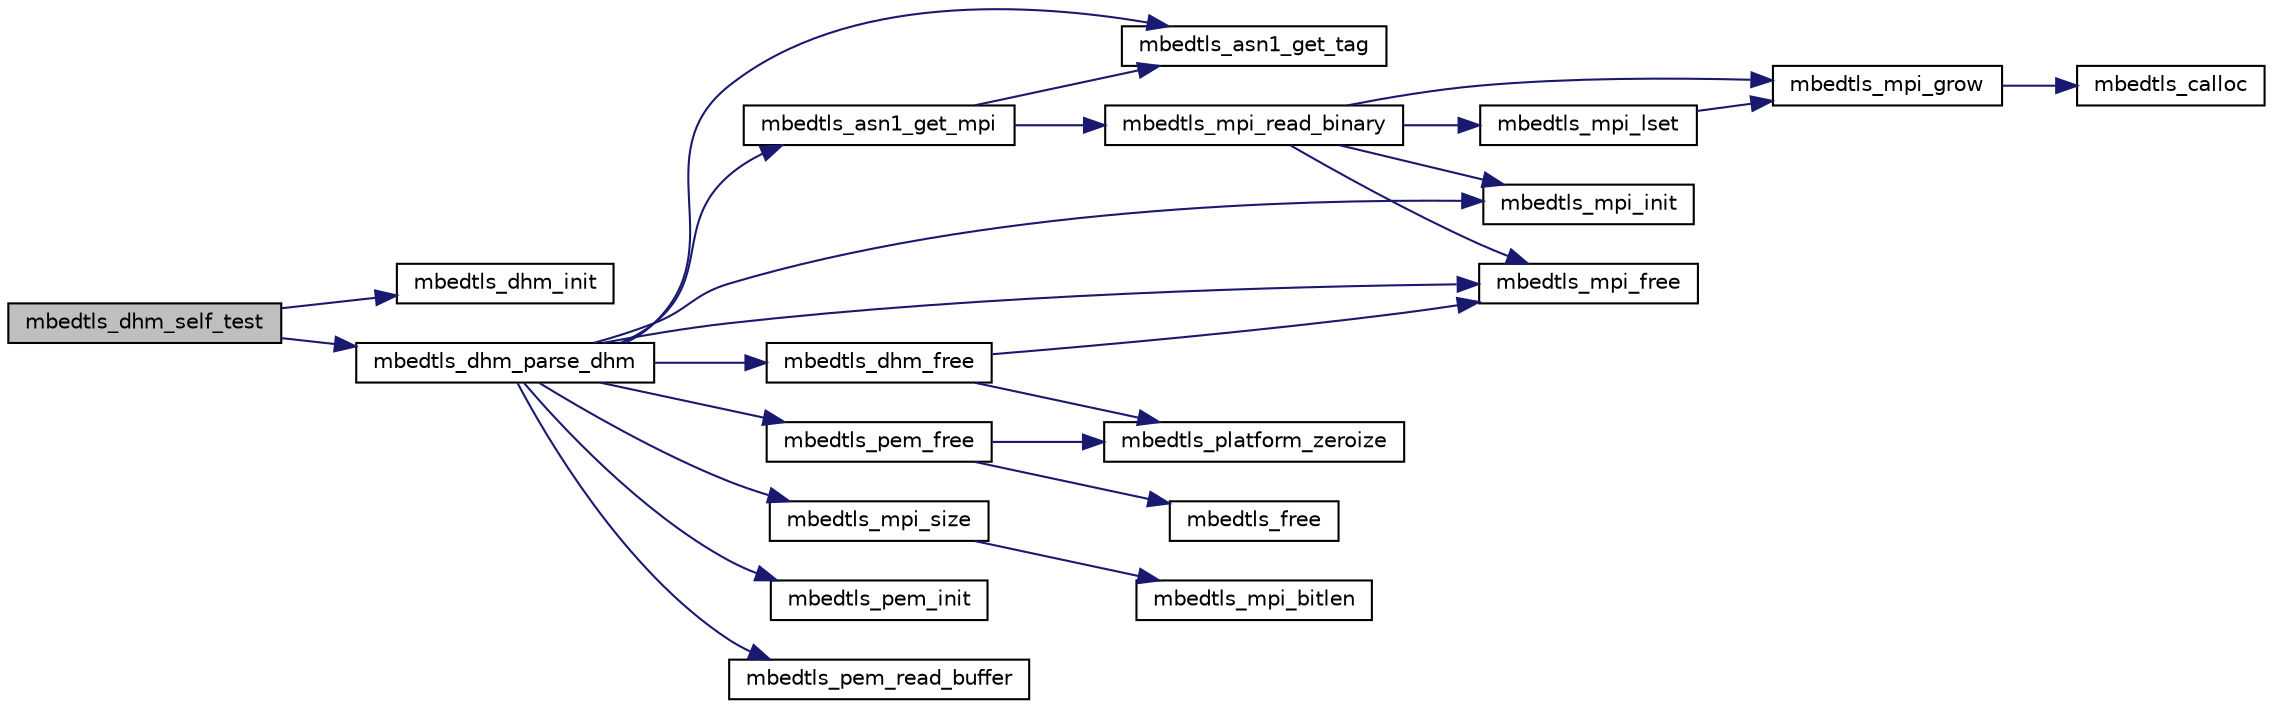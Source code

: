 digraph "mbedtls_dhm_self_test"
{
 // LATEX_PDF_SIZE
  edge [fontname="Helvetica",fontsize="10",labelfontname="Helvetica",labelfontsize="10"];
  node [fontname="Helvetica",fontsize="10",shape=record];
  rankdir="LR";
  Node1 [label="mbedtls_dhm_self_test",height=0.2,width=0.4,color="black", fillcolor="grey75", style="filled", fontcolor="black",tooltip="The DMH checkup routine."];
  Node1 -> Node2 [color="midnightblue",fontsize="10",style="solid",fontname="Helvetica"];
  Node2 [label="mbedtls_dhm_init",height=0.2,width=0.4,color="black", fillcolor="white", style="filled",URL="$d3/d16/dhm_8c.html#abf5ead59678b6ca8892b3c052452f5ac",tooltip="This function initializes the DHM context."];
  Node1 -> Node3 [color="midnightblue",fontsize="10",style="solid",fontname="Helvetica"];
  Node3 [label="mbedtls_dhm_parse_dhm",height=0.2,width=0.4,color="black", fillcolor="white", style="filled",URL="$da/dc4/group__x509__module.html#gae1bf556398cac1761aa2041908e9f619",tooltip="This function parses DHM parameters in PEM or DER format."];
  Node3 -> Node4 [color="midnightblue",fontsize="10",style="solid",fontname="Helvetica"];
  Node4 [label="mbedtls_asn1_get_mpi",height=0.2,width=0.4,color="black", fillcolor="white", style="filled",URL="$d7/d01/group__asn1__module.html#ga48e235454b64aa67c9472a6579706b05",tooltip="Retrieve a MPI value from an integer ASN.1 tag. Updates the pointer to immediately behind the full ta..."];
  Node4 -> Node5 [color="midnightblue",fontsize="10",style="solid",fontname="Helvetica"];
  Node5 [label="mbedtls_asn1_get_tag",height=0.2,width=0.4,color="black", fillcolor="white", style="filled",URL="$d7/d01/group__asn1__module.html#gae8d7dd42a3b99b61d2ef60bc0c2eaf0d",tooltip="Get the tag and length of the tag. Check for the requested tag. Updates the pointer to immediately be..."];
  Node4 -> Node6 [color="midnightblue",fontsize="10",style="solid",fontname="Helvetica"];
  Node6 [label="mbedtls_mpi_read_binary",height=0.2,width=0.4,color="black", fillcolor="white", style="filled",URL="$d1/dcc/bignum_8c.html#a68f62c99e53eb034daea486e5d5d83ca",tooltip="Import an MPI from unsigned big endian binary data."];
  Node6 -> Node7 [color="midnightblue",fontsize="10",style="solid",fontname="Helvetica"];
  Node7 [label="mbedtls_mpi_free",height=0.2,width=0.4,color="black", fillcolor="white", style="filled",URL="$d1/dcc/bignum_8c.html#abffd5d8382cb86c089a1ef2bebb90f9f",tooltip="This function frees the components of an MPI context."];
  Node6 -> Node8 [color="midnightblue",fontsize="10",style="solid",fontname="Helvetica"];
  Node8 [label="mbedtls_mpi_grow",height=0.2,width=0.4,color="black", fillcolor="white", style="filled",URL="$d1/dcc/bignum_8c.html#a22263d90d838cb58f271aa8f1920843d",tooltip="Enlarge an MPI to the specified number of limbs."];
  Node8 -> Node9 [color="midnightblue",fontsize="10",style="solid",fontname="Helvetica"];
  Node9 [label="mbedtls_calloc",height=0.2,width=0.4,color="black", fillcolor="white", style="filled",URL="$dc/d3f/platform_8c.html#a065dcb25fe2c4492a910bec761400ebe",tooltip=" "];
  Node6 -> Node10 [color="midnightblue",fontsize="10",style="solid",fontname="Helvetica"];
  Node10 [label="mbedtls_mpi_init",height=0.2,width=0.4,color="black", fillcolor="white", style="filled",URL="$d1/dcc/bignum_8c.html#a99c7cca612b47dc4f3b96905c4f9d69e",tooltip="Initialize an MPI context."];
  Node6 -> Node11 [color="midnightblue",fontsize="10",style="solid",fontname="Helvetica"];
  Node11 [label="mbedtls_mpi_lset",height=0.2,width=0.4,color="black", fillcolor="white", style="filled",URL="$d1/dcc/bignum_8c.html#a65644d139404325130491759a5651f6d",tooltip="Store integer value in MPI."];
  Node11 -> Node8 [color="midnightblue",fontsize="10",style="solid",fontname="Helvetica"];
  Node3 -> Node5 [color="midnightblue",fontsize="10",style="solid",fontname="Helvetica"];
  Node3 -> Node12 [color="midnightblue",fontsize="10",style="solid",fontname="Helvetica"];
  Node12 [label="mbedtls_dhm_free",height=0.2,width=0.4,color="black", fillcolor="white", style="filled",URL="$d3/d16/dhm_8c.html#a092d039d88063538f67aaf9cf45d1d30",tooltip="This function frees and clears the components of a DHM context."];
  Node12 -> Node7 [color="midnightblue",fontsize="10",style="solid",fontname="Helvetica"];
  Node12 -> Node13 [color="midnightblue",fontsize="10",style="solid",fontname="Helvetica"];
  Node13 [label="mbedtls_platform_zeroize",height=0.2,width=0.4,color="black", fillcolor="white", style="filled",URL="$dd/dde/platform__util_8c.html#aa4e36b2c1c58d8ad89e1e11b6ebea2d9",tooltip="Securely zeroize a buffer."];
  Node3 -> Node7 [color="midnightblue",fontsize="10",style="solid",fontname="Helvetica"];
  Node3 -> Node10 [color="midnightblue",fontsize="10",style="solid",fontname="Helvetica"];
  Node3 -> Node14 [color="midnightblue",fontsize="10",style="solid",fontname="Helvetica"];
  Node14 [label="mbedtls_mpi_size",height=0.2,width=0.4,color="black", fillcolor="white", style="filled",URL="$d1/dcc/bignum_8c.html#a538110c9da02704d34d67a07d16fb3ab",tooltip="Return the total size of an MPI value in bytes."];
  Node14 -> Node15 [color="midnightblue",fontsize="10",style="solid",fontname="Helvetica"];
  Node15 [label="mbedtls_mpi_bitlen",height=0.2,width=0.4,color="black", fillcolor="white", style="filled",URL="$d1/dcc/bignum_8c.html#a681ab2710d044c0cb091b6497c6ed395",tooltip="Return the number of bits up to and including the most significant bit of value 1."];
  Node3 -> Node16 [color="midnightblue",fontsize="10",style="solid",fontname="Helvetica"];
  Node16 [label="mbedtls_pem_free",height=0.2,width=0.4,color="black", fillcolor="white", style="filled",URL="$d5/d32/pem_8c.html#a84ba36e8321d38064d78f29a97d7014c",tooltip="PEM context memory freeing."];
  Node16 -> Node17 [color="midnightblue",fontsize="10",style="solid",fontname="Helvetica"];
  Node17 [label="mbedtls_free",height=0.2,width=0.4,color="black", fillcolor="white", style="filled",URL="$dc/d3f/platform_8c.html#a5aeffbc9179142d77ef35d3266d5fc4d",tooltip=" "];
  Node16 -> Node13 [color="midnightblue",fontsize="10",style="solid",fontname="Helvetica"];
  Node3 -> Node18 [color="midnightblue",fontsize="10",style="solid",fontname="Helvetica"];
  Node18 [label="mbedtls_pem_init",height=0.2,width=0.4,color="black", fillcolor="white", style="filled",URL="$d5/d32/pem_8c.html#a0421a5ec66a7efca0b6868ae72551d47",tooltip="PEM context setup."];
  Node3 -> Node19 [color="midnightblue",fontsize="10",style="solid",fontname="Helvetica"];
  Node19 [label="mbedtls_pem_read_buffer",height=0.2,width=0.4,color="black", fillcolor="white", style="filled",URL="$d5/d32/pem_8c.html#a4ba4a0490a5edf5ca2055b8385863c39",tooltip="Read a buffer for PEM information and store the resulting data into the specified context buffers."];
}
